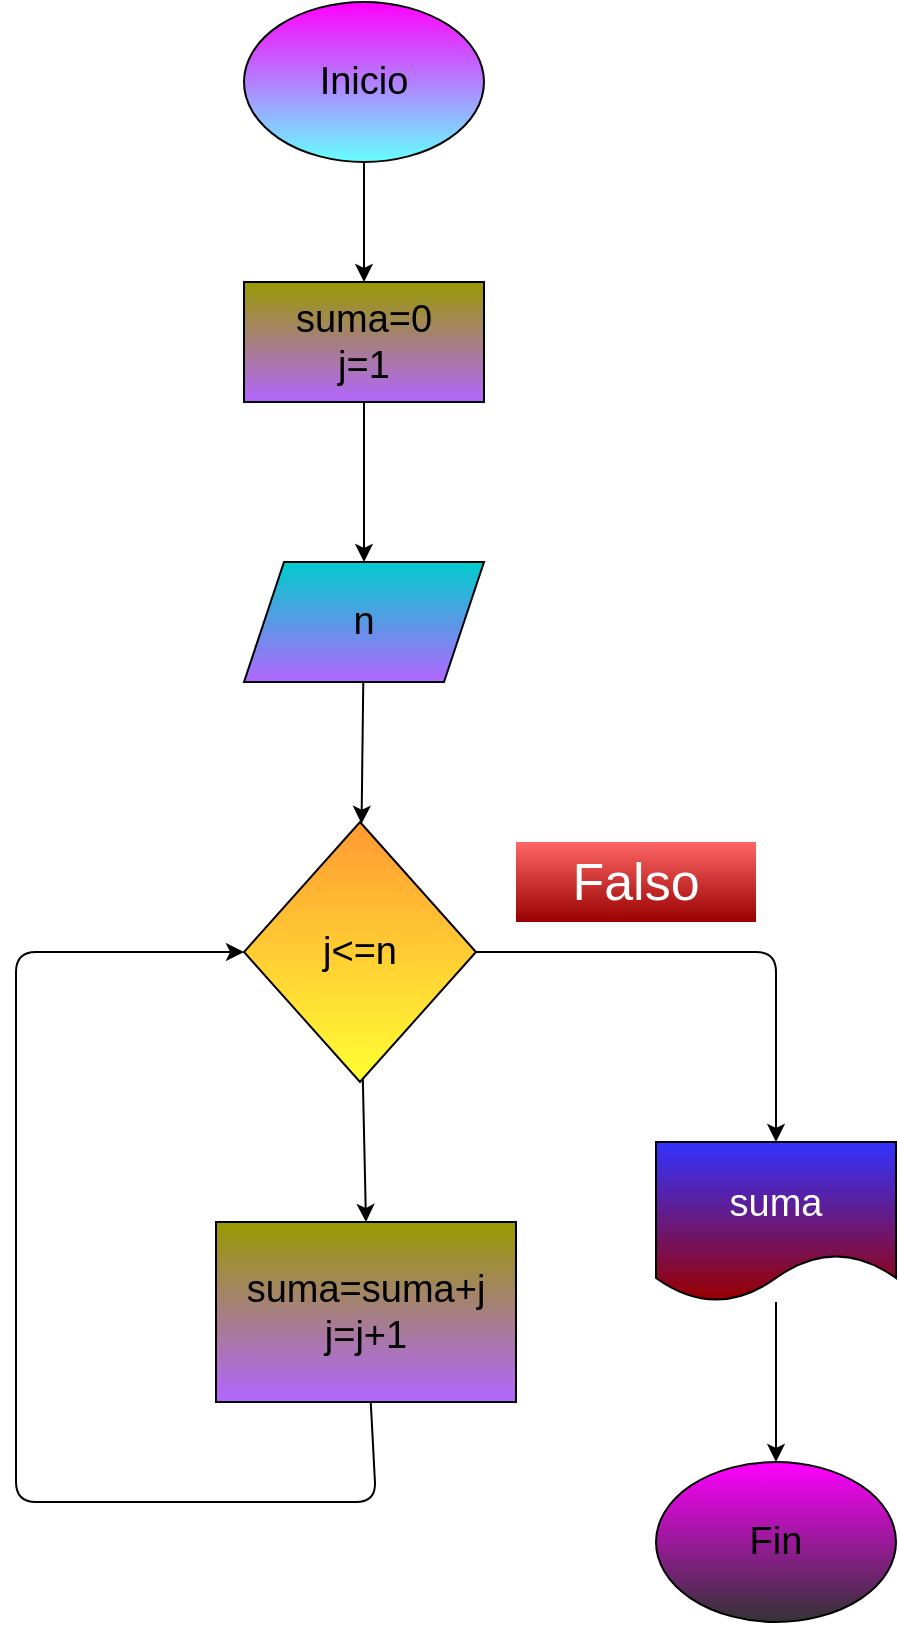 <mxfile>
    <diagram id="qN0PBMXvl69ToxzrPlfz" name="Página-1">
        <mxGraphModel dx="564" dy="459" grid="1" gridSize="10" guides="1" tooltips="1" connect="1" arrows="1" fold="1" page="1" pageScale="1" pageWidth="827" pageHeight="1169" math="0" shadow="0">
            <root>
                <mxCell id="0"/>
                <mxCell id="1" parent="0"/>
                <mxCell id="5" style="edgeStyle=none;html=1;fontSize=19;" edge="1" parent="1" source="2" target="4">
                    <mxGeometry relative="1" as="geometry"/>
                </mxCell>
                <mxCell id="2" value="Inicio" style="ellipse;whiteSpace=wrap;html=1;fontSize=19;gradientColor=#66FFFF;fillColor=#FF00FF;" vertex="1" parent="1">
                    <mxGeometry x="354" y="110" width="120" height="80" as="geometry"/>
                </mxCell>
                <mxCell id="3" value="Fin" style="ellipse;whiteSpace=wrap;html=1;fontSize=19;gradientColor=#333333;fillColor=#FF00FF;" vertex="1" parent="1">
                    <mxGeometry x="560" y="840" width="120" height="80" as="geometry"/>
                </mxCell>
                <mxCell id="7" value="" style="edgeStyle=none;html=1;fontSize=19;" edge="1" parent="1" source="4" target="6">
                    <mxGeometry relative="1" as="geometry"/>
                </mxCell>
                <mxCell id="4" value="suma=0&lt;br&gt;j=1" style="rounded=0;whiteSpace=wrap;html=1;fontSize=19;fillColor=#999900;gradientColor=#B266FF;" vertex="1" parent="1">
                    <mxGeometry x="354" y="250" width="120" height="60" as="geometry"/>
                </mxCell>
                <mxCell id="9" value="" style="edgeStyle=none;html=1;fontSize=19;" edge="1" parent="1" source="6" target="8">
                    <mxGeometry relative="1" as="geometry"/>
                </mxCell>
                <mxCell id="6" value="n" style="shape=parallelogram;perimeter=parallelogramPerimeter;whiteSpace=wrap;html=1;fixedSize=1;fontSize=19;fillColor=#00CCCC;rounded=0;gradientColor=#B266FF;" vertex="1" parent="1">
                    <mxGeometry x="354" y="390" width="120" height="60" as="geometry"/>
                </mxCell>
                <mxCell id="12" style="edgeStyle=none;html=1;entryX=0.5;entryY=0;entryDx=0;entryDy=0;fontSize=19;fontColor=#000000;" edge="1" parent="1" source="8" target="11">
                    <mxGeometry relative="1" as="geometry"/>
                </mxCell>
                <mxCell id="14" style="edgeStyle=none;html=1;fontSize=19;fontColor=#000000;entryX=0.5;entryY=0;entryDx=0;entryDy=0;" edge="1" parent="1" source="8" target="18">
                    <mxGeometry relative="1" as="geometry">
                        <mxPoint x="650" y="730" as="targetPoint"/>
                        <Array as="points">
                            <mxPoint x="620" y="585"/>
                        </Array>
                    </mxGeometry>
                </mxCell>
                <mxCell id="8" value="&lt;font color=&quot;#000000&quot;&gt;j&amp;lt;=n&lt;/font&gt;" style="rhombus;whiteSpace=wrap;html=1;fontSize=19;fillColor=#FF9933;rounded=0;gradientColor=#FFFF33;" vertex="1" parent="1">
                    <mxGeometry x="354" y="520" width="116" height="130" as="geometry"/>
                </mxCell>
                <mxCell id="13" style="edgeStyle=none;html=1;fontSize=19;fontColor=#000000;entryX=0;entryY=0.5;entryDx=0;entryDy=0;" edge="1" parent="1" source="11" target="8">
                    <mxGeometry relative="1" as="geometry">
                        <mxPoint x="320" y="570" as="targetPoint"/>
                        <Array as="points">
                            <mxPoint x="420" y="860"/>
                            <mxPoint x="240" y="860"/>
                            <mxPoint x="240" y="585"/>
                        </Array>
                    </mxGeometry>
                </mxCell>
                <mxCell id="11" value="suma=suma+j&lt;br&gt;j=j+1" style="rounded=0;whiteSpace=wrap;html=1;fontSize=19;fillColor=#999900;gradientColor=#B266FF;" vertex="1" parent="1">
                    <mxGeometry x="340" y="720" width="150" height="90" as="geometry"/>
                </mxCell>
                <mxCell id="17" value="&lt;font color=&quot;#ffffff&quot; style=&quot;font-size: 26px&quot;&gt;Falso&lt;/font&gt;" style="text;html=1;strokeColor=none;fillColor=#FF6666;align=center;verticalAlign=middle;whiteSpace=wrap;rounded=0;fontSize=19;fontColor=#000000;gradientColor=#990000;" vertex="1" parent="1">
                    <mxGeometry x="490" y="530" width="120" height="40" as="geometry"/>
                </mxCell>
                <mxCell id="19" style="edgeStyle=none;html=1;entryX=0.5;entryY=0;entryDx=0;entryDy=0;fontSize=19;fontColor=#FFFFFF;" edge="1" parent="1" source="18" target="3">
                    <mxGeometry relative="1" as="geometry"/>
                </mxCell>
                <mxCell id="18" value="&lt;font style=&quot;font-size: 19px&quot;&gt;suma&lt;/font&gt;" style="shape=document;whiteSpace=wrap;html=1;boundedLbl=1;fontSize=26;fontColor=#FFFFFF;fillColor=#3333FF;gradientColor=#990000;" vertex="1" parent="1">
                    <mxGeometry x="560" y="680" width="120" height="80" as="geometry"/>
                </mxCell>
            </root>
        </mxGraphModel>
    </diagram>
</mxfile>